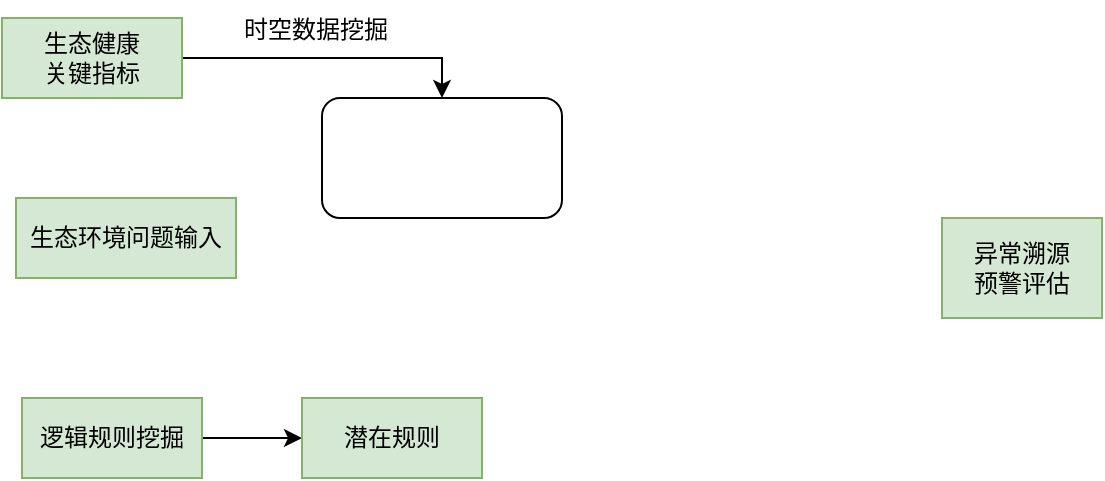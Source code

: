 <mxfile version="21.0.2" type="github">
  <diagram name="第 1 页" id="VcoD4T0_m4YoaT1a4VzF">
    <mxGraphModel dx="627" dy="746" grid="1" gridSize="10" guides="1" tooltips="1" connect="1" arrows="1" fold="1" page="1" pageScale="1" pageWidth="827" pageHeight="1169" math="0" shadow="0">
      <root>
        <mxCell id="0" />
        <mxCell id="1" parent="0" />
        <mxCell id="nJlL0mGx0uaL6HCrBvk4-8" style="edgeStyle=orthogonalEdgeStyle;rounded=0;orthogonalLoop=1;jettySize=auto;html=1;exitX=1;exitY=0.5;exitDx=0;exitDy=0;entryX=0.5;entryY=0;entryDx=0;entryDy=0;" edge="1" parent="1" source="nJlL0mGx0uaL6HCrBvk4-1" target="nJlL0mGx0uaL6HCrBvk4-6">
          <mxGeometry relative="1" as="geometry" />
        </mxCell>
        <mxCell id="nJlL0mGx0uaL6HCrBvk4-1" value="生态健康&lt;br&gt;关键指标" style="rounded=0;whiteSpace=wrap;html=1;fillColor=#d5e8d4;strokeColor=#82b366;" vertex="1" parent="1">
          <mxGeometry x="60" y="140" width="90" height="40" as="geometry" />
        </mxCell>
        <mxCell id="nJlL0mGx0uaL6HCrBvk4-2" value="生态环境问题输入" style="rounded=0;whiteSpace=wrap;html=1;fillColor=#d5e8d4;strokeColor=#82b366;" vertex="1" parent="1">
          <mxGeometry x="67" y="230" width="110" height="40" as="geometry" />
        </mxCell>
        <mxCell id="nJlL0mGx0uaL6HCrBvk4-5" style="edgeStyle=orthogonalEdgeStyle;rounded=0;orthogonalLoop=1;jettySize=auto;html=1;exitX=1;exitY=0.5;exitDx=0;exitDy=0;entryX=0;entryY=0.5;entryDx=0;entryDy=0;" edge="1" parent="1" source="nJlL0mGx0uaL6HCrBvk4-3" target="nJlL0mGx0uaL6HCrBvk4-4">
          <mxGeometry relative="1" as="geometry" />
        </mxCell>
        <mxCell id="nJlL0mGx0uaL6HCrBvk4-3" value="逻辑规则挖掘" style="rounded=0;whiteSpace=wrap;html=1;fillColor=#d5e8d4;strokeColor=#82b366;" vertex="1" parent="1">
          <mxGeometry x="70" y="330" width="90" height="40" as="geometry" />
        </mxCell>
        <mxCell id="nJlL0mGx0uaL6HCrBvk4-4" value="潜在规则" style="rounded=0;whiteSpace=wrap;html=1;fillColor=#d5e8d4;strokeColor=#82b366;" vertex="1" parent="1">
          <mxGeometry x="210" y="330" width="90" height="40" as="geometry" />
        </mxCell>
        <mxCell id="nJlL0mGx0uaL6HCrBvk4-6" value="" style="rounded=1;whiteSpace=wrap;html=1;" vertex="1" parent="1">
          <mxGeometry x="220" y="180" width="120" height="60" as="geometry" />
        </mxCell>
        <mxCell id="nJlL0mGx0uaL6HCrBvk4-7" value="异常溯源&lt;br&gt;预警评估" style="rounded=0;whiteSpace=wrap;html=1;fillColor=#d5e8d4;strokeColor=#82b366;" vertex="1" parent="1">
          <mxGeometry x="530" y="240" width="80" height="50" as="geometry" />
        </mxCell>
        <mxCell id="nJlL0mGx0uaL6HCrBvk4-9" value="时空数据挖掘" style="text;html=1;strokeColor=none;fillColor=none;align=center;verticalAlign=middle;whiteSpace=wrap;rounded=0;" vertex="1" parent="1">
          <mxGeometry x="177" y="131" width="80" height="30" as="geometry" />
        </mxCell>
      </root>
    </mxGraphModel>
  </diagram>
</mxfile>
